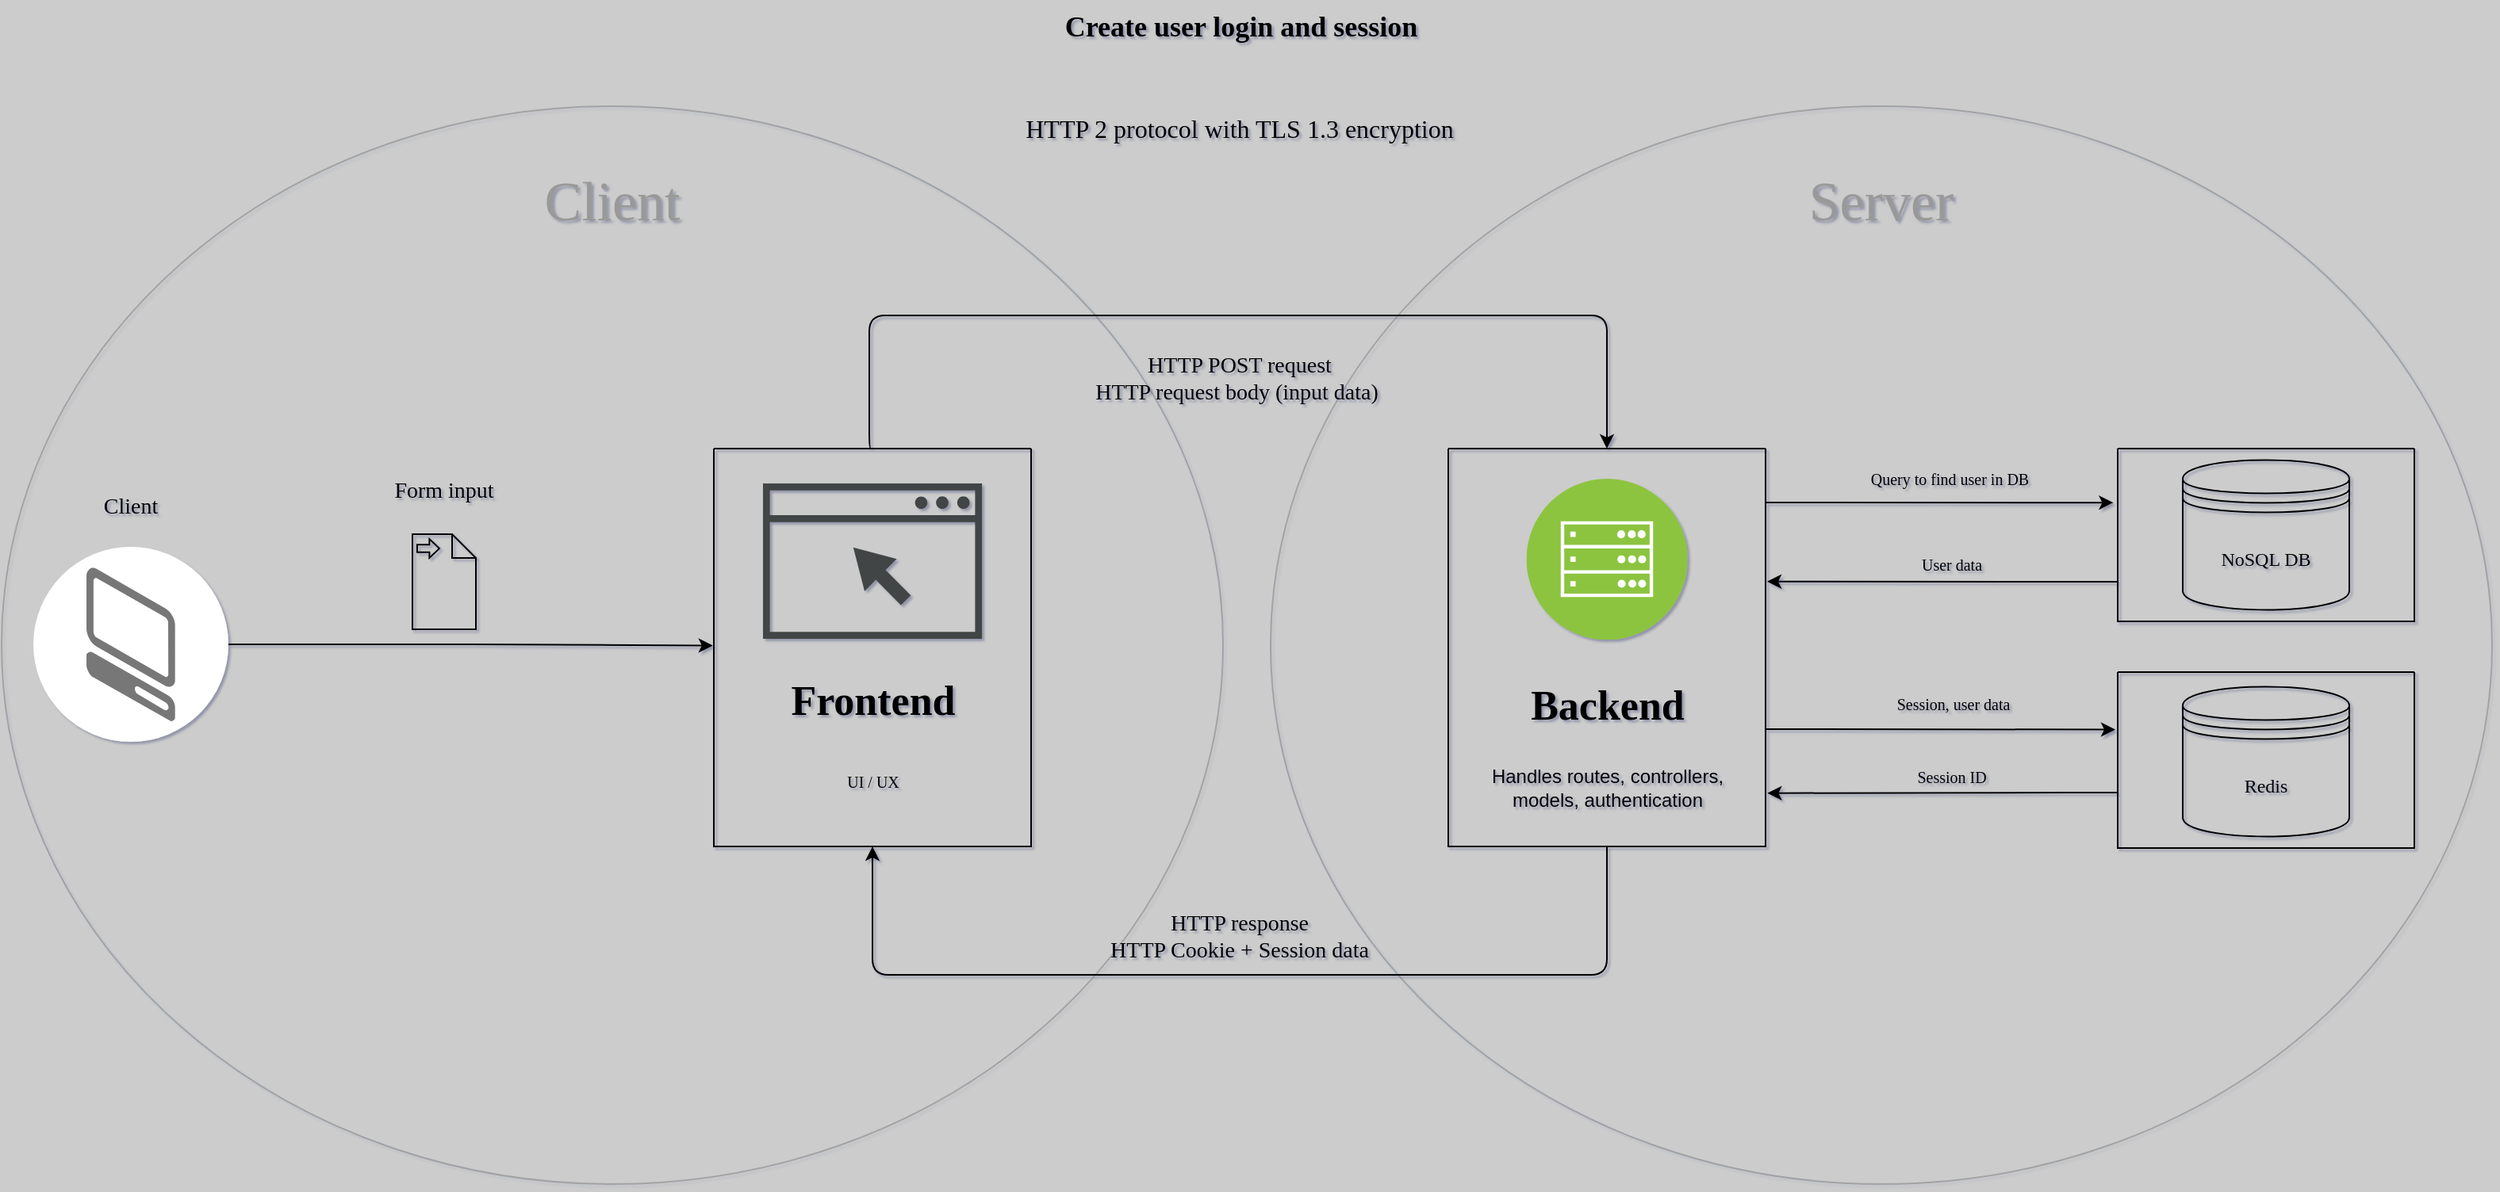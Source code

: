 <mxfile version="20.3.0" type="device"><diagram id="StKpXvQjdSyoZ6MgZJK2" name="Page-1"><mxGraphModel dx="985" dy="696" grid="0" gridSize="10" guides="1" tooltips="1" connect="0" arrows="1" fold="1" page="1" pageScale="1" pageWidth="1600" pageHeight="900" background="#CCCCCC" math="0" shadow="1"><root><mxCell id="0"/><mxCell id="1" parent="0"/><mxCell id="V8MKKuzJBGjJsVR3TjBU-52" value="" style="ellipse;whiteSpace=wrap;html=1;rounded=1;shadow=0;fontFamily=Lucida Console;fontSize=16;fillColor=none;opacity=20;" parent="1" vertex="1"><mxGeometry x="20" y="110" width="770" height="680" as="geometry"/></mxCell><mxCell id="V8MKKuzJBGjJsVR3TjBU-56" value="" style="ellipse;whiteSpace=wrap;html=1;rounded=1;shadow=0;fontFamily=Lucida Console;fontSize=16;fillColor=none;opacity=20;" parent="1" vertex="1"><mxGeometry x="820" y="110" width="770" height="680" as="geometry"/></mxCell><mxCell id="-9RqMmMAqNWInjNPRv1z-26" style="edgeStyle=orthogonalEdgeStyle;rounded=0;orthogonalLoop=1;jettySize=auto;html=1;entryX=-0.003;entryY=0.495;entryDx=0;entryDy=0;entryPerimeter=0;" edge="1" parent="1" source="V8MKKuzJBGjJsVR3TjBU-2" target="V8MKKuzJBGjJsVR3TjBU-11"><mxGeometry relative="1" as="geometry"/></mxCell><mxCell id="V8MKKuzJBGjJsVR3TjBU-2" value="" style="ellipse;whiteSpace=wrap;html=1;aspect=fixed;strokeColor=none;rounded=1;" parent="1" vertex="1"><mxGeometry x="40" y="388" width="123" height="123" as="geometry"/></mxCell><mxCell id="V8MKKuzJBGjJsVR3TjBU-3" value="&lt;font style=&quot;font-size: 14px;&quot;&gt;Client&lt;/font&gt;" style="text;html=1;strokeColor=none;fillColor=none;align=center;verticalAlign=middle;whiteSpace=wrap;rounded=1;fontFamily=Lucida Console;fontSize=14;" parent="1" vertex="1"><mxGeometry x="48" y="348" width="107" height="30" as="geometry"/></mxCell><mxCell id="V8MKKuzJBGjJsVR3TjBU-37" style="edgeStyle=orthogonalEdgeStyle;rounded=1;orthogonalLoop=1;jettySize=auto;html=1;exitX=0.5;exitY=0;exitDx=0;exitDy=0;entryX=0.5;entryY=0;entryDx=0;entryDy=0;fontFamily=Lucida Console;fontSize=16;" parent="1" source="V8MKKuzJBGjJsVR3TjBU-11" target="V8MKKuzJBGjJsVR3TjBU-14" edge="1"><mxGeometry relative="1" as="geometry"><Array as="points"><mxPoint x="567" y="242"/><mxPoint x="1032" y="242"/></Array></mxGeometry></mxCell><mxCell id="V8MKKuzJBGjJsVR3TjBU-11" value="" style="swimlane;startSize=0;rounded=1;shadow=0;fontSize=14;fillColor=none;" parent="1" vertex="1"><mxGeometry x="469" y="326" width="200" height="251" as="geometry"><mxRectangle x="510" y="320" width="50" height="40" as="alternateBounds"/></mxGeometry></mxCell><mxCell id="V8MKKuzJBGjJsVR3TjBU-9" value="" style="pointerEvents=1;shadow=0;dashed=0;html=1;strokeColor=none;fillColor=#434445;aspect=fixed;labelPosition=center;verticalLabelPosition=bottom;verticalAlign=top;align=center;outlineConnect=0;shape=mxgraph.vvd.web_browser;rounded=1;fontSize=14;" parent="V8MKKuzJBGjJsVR3TjBU-11" vertex="1"><mxGeometry x="30.98" y="22" width="138.04" height="98" as="geometry"/></mxCell><mxCell id="V8MKKuzJBGjJsVR3TjBU-13" value="&lt;b&gt;&lt;font face=&quot;Lucida Console&quot; style=&quot;font-size: 26px;&quot;&gt;Frontend&lt;/font&gt;&lt;/b&gt;" style="text;html=1;align=center;verticalAlign=middle;resizable=0;points=[];autosize=1;strokeColor=none;fillColor=none;fontSize=14;rounded=1;" parent="V8MKKuzJBGjJsVR3TjBU-11" vertex="1"><mxGeometry x="25" y="139" width="150" height="40" as="geometry"/></mxCell><mxCell id="V8MKKuzJBGjJsVR3TjBU-47" value="UI / UX" style="text;html=1;align=center;verticalAlign=middle;resizable=0;points=[];autosize=1;strokeColor=none;fillColor=none;fontSize=10;fontFamily=Lucida Console;rounded=1;" parent="V8MKKuzJBGjJsVR3TjBU-11" vertex="1"><mxGeometry x="70" y="198" width="60" height="24" as="geometry"/></mxCell><mxCell id="V8MKKuzJBGjJsVR3TjBU-25" style="edgeStyle=orthogonalEdgeStyle;rounded=1;orthogonalLoop=1;jettySize=auto;html=1;exitX=0.5;exitY=1;exitDx=0;exitDy=0;entryX=0.5;entryY=1;entryDx=0;entryDy=0;fontFamily=Lucida Console;fontSize=14;" parent="1" source="V8MKKuzJBGjJsVR3TjBU-14" target="V8MKKuzJBGjJsVR3TjBU-11" edge="1"><mxGeometry relative="1" as="geometry"><Array as="points"><mxPoint x="802" y="658"/><mxPoint x="392" y="658"/></Array></mxGeometry></mxCell><mxCell id="-9RqMmMAqNWInjNPRv1z-22" style="edgeStyle=orthogonalEdgeStyle;rounded=0;orthogonalLoop=1;jettySize=auto;html=1;entryX=-0.008;entryY=0.327;entryDx=0;entryDy=0;entryPerimeter=0;" edge="1" parent="1" source="V8MKKuzJBGjJsVR3TjBU-14" target="-9RqMmMAqNWInjNPRv1z-15"><mxGeometry relative="1" as="geometry"><Array as="points"><mxPoint x="1167" y="503"/><mxPoint x="1167" y="503"/></Array></mxGeometry></mxCell><mxCell id="-9RqMmMAqNWInjNPRv1z-24" style="edgeStyle=orthogonalEdgeStyle;rounded=0;orthogonalLoop=1;jettySize=auto;html=1;entryX=-0.015;entryY=0.313;entryDx=0;entryDy=0;entryPerimeter=0;" edge="1" parent="1" source="V8MKKuzJBGjJsVR3TjBU-14" target="V8MKKuzJBGjJsVR3TjBU-27"><mxGeometry relative="1" as="geometry"><Array as="points"><mxPoint x="1166" y="360"/><mxPoint x="1166" y="360"/></Array></mxGeometry></mxCell><mxCell id="V8MKKuzJBGjJsVR3TjBU-14" value="" style="swimlane;startSize=0;rounded=1;shadow=0;fontSize=14;fillColor=none;" parent="1" vertex="1"><mxGeometry x="932" y="326" width="200" height="251" as="geometry"><mxRectangle x="650" y="288.5" width="50" height="40" as="alternateBounds"/></mxGeometry></mxCell><mxCell id="V8MKKuzJBGjJsVR3TjBU-16" value="&lt;b&gt;&lt;font face=&quot;Lucida Console&quot; style=&quot;font-size: 26px;&quot;&gt;Backend&lt;/font&gt;&lt;/b&gt;" style="text;html=1;align=center;verticalAlign=middle;resizable=0;points=[];autosize=1;strokeColor=none;fillColor=none;fontSize=14;rounded=1;" parent="V8MKKuzJBGjJsVR3TjBU-14" vertex="1"><mxGeometry x="30" y="142" width="140" height="40" as="geometry"/></mxCell><mxCell id="V8MKKuzJBGjJsVR3TjBU-17" value="" style="aspect=fixed;perimeter=ellipsePerimeter;html=1;align=center;shadow=0;dashed=0;fontColor=#4277BB;labelBackgroundColor=#ffffff;fontSize=12;spacingTop=3;image;image=img/lib/ibm/infrastructure/mobile_backend.svg;rounded=1;fontFamily=Lucida Console;fillColor=none;" parent="V8MKKuzJBGjJsVR3TjBU-14" vertex="1"><mxGeometry x="49.25" y="19" width="101.5" height="101.5" as="geometry"/></mxCell><mxCell id="-9RqMmMAqNWInjNPRv1z-2" value="Handles routes, controllers, models, authentication" style="text;html=1;strokeColor=none;fillColor=none;align=center;verticalAlign=middle;whiteSpace=wrap;rounded=0;" vertex="1" parent="V8MKKuzJBGjJsVR3TjBU-14"><mxGeometry x="11" y="185" width="179" height="58" as="geometry"/></mxCell><mxCell id="V8MKKuzJBGjJsVR3TjBU-19" value="" style="shape=mxgraph.bpmn.data;labelPosition=center;verticalLabelPosition=bottom;align=center;verticalAlign=top;whiteSpace=wrap;size=15;html=1;bpmnTransferType=input;rounded=1;shadow=0;fontFamily=Lucida Console;fontSize=26;fillColor=none;" parent="1" vertex="1"><mxGeometry x="279" y="380" width="40" height="60" as="geometry"/></mxCell><mxCell id="V8MKKuzJBGjJsVR3TjBU-22" value="&lt;font style=&quot;font-size: 14px;&quot;&gt;Form input&lt;/font&gt;" style="text;html=1;strokeColor=none;fillColor=none;align=center;verticalAlign=middle;whiteSpace=wrap;rounded=1;shadow=0;fontFamily=Lucida Console;fontSize=14;" parent="1" vertex="1"><mxGeometry x="184" y="338" width="230" height="30" as="geometry"/></mxCell><mxCell id="V8MKKuzJBGjJsVR3TjBU-24" value="HTTP POST request&lt;br&gt;HTTP request body (input data)&amp;nbsp; &amp;nbsp;" style="text;html=1;strokeColor=none;fillColor=none;align=center;verticalAlign=middle;whiteSpace=wrap;rounded=1;shadow=0;fontFamily=Lucida Console;fontSize=14;" parent="1" vertex="1"><mxGeometry x="707" y="258" width="187" height="65" as="geometry"/></mxCell><mxCell id="V8MKKuzJBGjJsVR3TjBU-26" value="HTTP response&lt;br&gt;HTTP Cookie + Session data" style="text;html=1;align=center;verticalAlign=middle;resizable=0;points=[];autosize=1;strokeColor=none;fillColor=none;fontSize=14;fontFamily=Lucida Console;rounded=1;" parent="1" vertex="1"><mxGeometry x="681" y="611" width="237" height="46" as="geometry"/></mxCell><mxCell id="-9RqMmMAqNWInjNPRv1z-25" style="edgeStyle=orthogonalEdgeStyle;rounded=0;orthogonalLoop=1;jettySize=auto;html=1;entryX=1.005;entryY=0.334;entryDx=0;entryDy=0;entryPerimeter=0;" edge="1" parent="1" source="V8MKKuzJBGjJsVR3TjBU-27" target="V8MKKuzJBGjJsVR3TjBU-14"><mxGeometry relative="1" as="geometry"><Array as="points"><mxPoint x="1325" y="410"/><mxPoint x="1325" y="410"/></Array></mxGeometry></mxCell><mxCell id="V8MKKuzJBGjJsVR3TjBU-27" value="" style="swimlane;startSize=0;rounded=1;shadow=0;fontSize=14;fillColor=none;" parent="1" vertex="1"><mxGeometry x="1354" y="326" width="187" height="109" as="geometry"><mxRectangle x="650" y="288.5" width="50" height="40" as="alternateBounds"/></mxGeometry></mxCell><mxCell id="V8MKKuzJBGjJsVR3TjBU-34" value="NoSQL DB" style="shape=datastore;whiteSpace=wrap;html=1;rounded=1;shadow=0;fontFamily=Lucida Console;fontSize=12;fillColor=none;" parent="V8MKKuzJBGjJsVR3TjBU-27" vertex="1"><mxGeometry x="41" y="7.25" width="105" height="94.5" as="geometry"/></mxCell><mxCell id="V8MKKuzJBGjJsVR3TjBU-33" value="&lt;b style=&quot;&quot;&gt;&lt;font style=&quot;font-size: 18px;&quot;&gt;Create user login and session&lt;/font&gt;&lt;/b&gt;" style="text;html=1;align=center;verticalAlign=middle;resizable=0;points=[];autosize=1;strokeColor=none;fillColor=none;fontSize=16;fontFamily=Lucida Console;rounded=1;" parent="1" vertex="1"><mxGeometry x="629.5" y="43" width="342" height="34" as="geometry"/></mxCell><mxCell id="V8MKKuzJBGjJsVR3TjBU-43" value="&lt;span style=&quot;font-size: 10px;&quot;&gt;Query to find user in DB&amp;nbsp;&lt;/span&gt;" style="text;html=1;align=center;verticalAlign=middle;resizable=0;points=[];autosize=1;strokeColor=none;fillColor=none;fontSize=18;fontFamily=Lucida Console;rounded=1;" parent="1" vertex="1"><mxGeometry x="1164.5" y="326" width="169" height="34" as="geometry"/></mxCell><mxCell id="V8MKKuzJBGjJsVR3TjBU-44" value="&lt;span style=&quot;font-size: 10px;&quot;&gt;User data&lt;/span&gt;" style="text;html=1;align=center;verticalAlign=middle;resizable=0;points=[];autosize=1;strokeColor=none;fillColor=none;fontSize=18;fontFamily=Lucida Console;rounded=1;" parent="1" vertex="1"><mxGeometry x="1213" y="380" width="72" height="34" as="geometry"/></mxCell><mxCell id="V8MKKuzJBGjJsVR3TjBU-48" value="&lt;font style=&quot;font-size: 16px;&quot;&gt;HTTP 2 protocol with TLS 1.3 encryption&lt;/font&gt;" style="text;html=1;align=center;verticalAlign=middle;resizable=0;points=[];autosize=1;strokeColor=none;fillColor=none;fontSize=10;fontFamily=Lucida Console;rounded=1;" parent="1" vertex="1"><mxGeometry x="603" y="108" width="394" height="31" as="geometry"/></mxCell><mxCell id="V8MKKuzJBGjJsVR3TjBU-53" value="&lt;font color=&quot;#999999&quot; style=&quot;font-size: 35px;&quot;&gt;Client&lt;/font&gt;" style="text;html=1;strokeColor=none;fillColor=none;align=center;verticalAlign=middle;whiteSpace=wrap;rounded=1;shadow=0;fontFamily=Lucida Console;fontSize=16;opacity=20;" parent="1" vertex="1"><mxGeometry x="255" y="110" width="300" height="120" as="geometry"/></mxCell><mxCell id="V8MKKuzJBGjJsVR3TjBU-57" value="&lt;font color=&quot;#999999&quot; style=&quot;font-size: 35px;&quot;&gt;Server&lt;/font&gt;" style="text;html=1;strokeColor=none;fillColor=none;align=center;verticalAlign=middle;whiteSpace=wrap;rounded=1;shadow=0;fontFamily=Lucida Console;fontSize=16;opacity=20;" parent="1" vertex="1"><mxGeometry x="1055" y="110" width="300" height="120" as="geometry"/></mxCell><mxCell id="V8MKKuzJBGjJsVR3TjBU-49" value="" style="verticalLabelPosition=bottom;html=1;verticalAlign=top;strokeWidth=1;align=center;outlineConnect=0;dashed=0;outlineConnect=0;shape=mxgraph.aws3d.client;aspect=fixed;strokeColor=none;fillColor=#777777;rounded=1;shadow=0;fontFamily=Lucida Console;fontSize=16;autosize=0;" parent="1" vertex="1"><mxGeometry x="73.52" y="401" width="55.96" height="97" as="geometry"/></mxCell><mxCell id="-9RqMmMAqNWInjNPRv1z-23" style="edgeStyle=orthogonalEdgeStyle;rounded=0;orthogonalLoop=1;jettySize=auto;html=1;entryX=1.006;entryY=0.866;entryDx=0;entryDy=0;entryPerimeter=0;" edge="1" parent="1" source="-9RqMmMAqNWInjNPRv1z-15" target="V8MKKuzJBGjJsVR3TjBU-14"><mxGeometry relative="1" as="geometry"><Array as="points"><mxPoint x="1324" y="543"/><mxPoint x="1324" y="543"/></Array></mxGeometry></mxCell><mxCell id="-9RqMmMAqNWInjNPRv1z-15" value="" style="swimlane;startSize=0;rounded=1;shadow=0;fontSize=14;fillColor=none;" vertex="1" parent="1"><mxGeometry x="1354" y="467" width="187" height="111" as="geometry"><mxRectangle x="650" y="288.5" width="50" height="40" as="alternateBounds"/></mxGeometry></mxCell><mxCell id="-9RqMmMAqNWInjNPRv1z-16" value="Redis" style="shape=datastore;whiteSpace=wrap;html=1;rounded=1;shadow=0;fontFamily=Lucida Console;fontSize=12;fillColor=none;" vertex="1" parent="-9RqMmMAqNWInjNPRv1z-15"><mxGeometry x="41" y="9.25" width="105" height="94.5" as="geometry"/></mxCell><mxCell id="-9RqMmMAqNWInjNPRv1z-17" value="&lt;span style=&quot;font-size: 10px;&quot;&gt;Session, user data&lt;/span&gt;" style="text;html=1;align=center;verticalAlign=middle;resizable=0;points=[];autosize=1;strokeColor=none;fillColor=none;fontSize=18;fontFamily=Lucida Console;rounded=1;" vertex="1" parent="1"><mxGeometry x="1186.5" y="468" width="126" height="34" as="geometry"/></mxCell><mxCell id="-9RqMmMAqNWInjNPRv1z-18" value="&lt;span style=&quot;font-size: 10px;&quot;&gt;Session ID&lt;/span&gt;" style="text;html=1;align=center;verticalAlign=middle;resizable=0;points=[];autosize=1;strokeColor=none;fillColor=none;fontSize=18;fontFamily=Lucida Console;rounded=1;" vertex="1" parent="1"><mxGeometry x="1210" y="514" width="78" height="34" as="geometry"/></mxCell></root></mxGraphModel></diagram></mxfile>